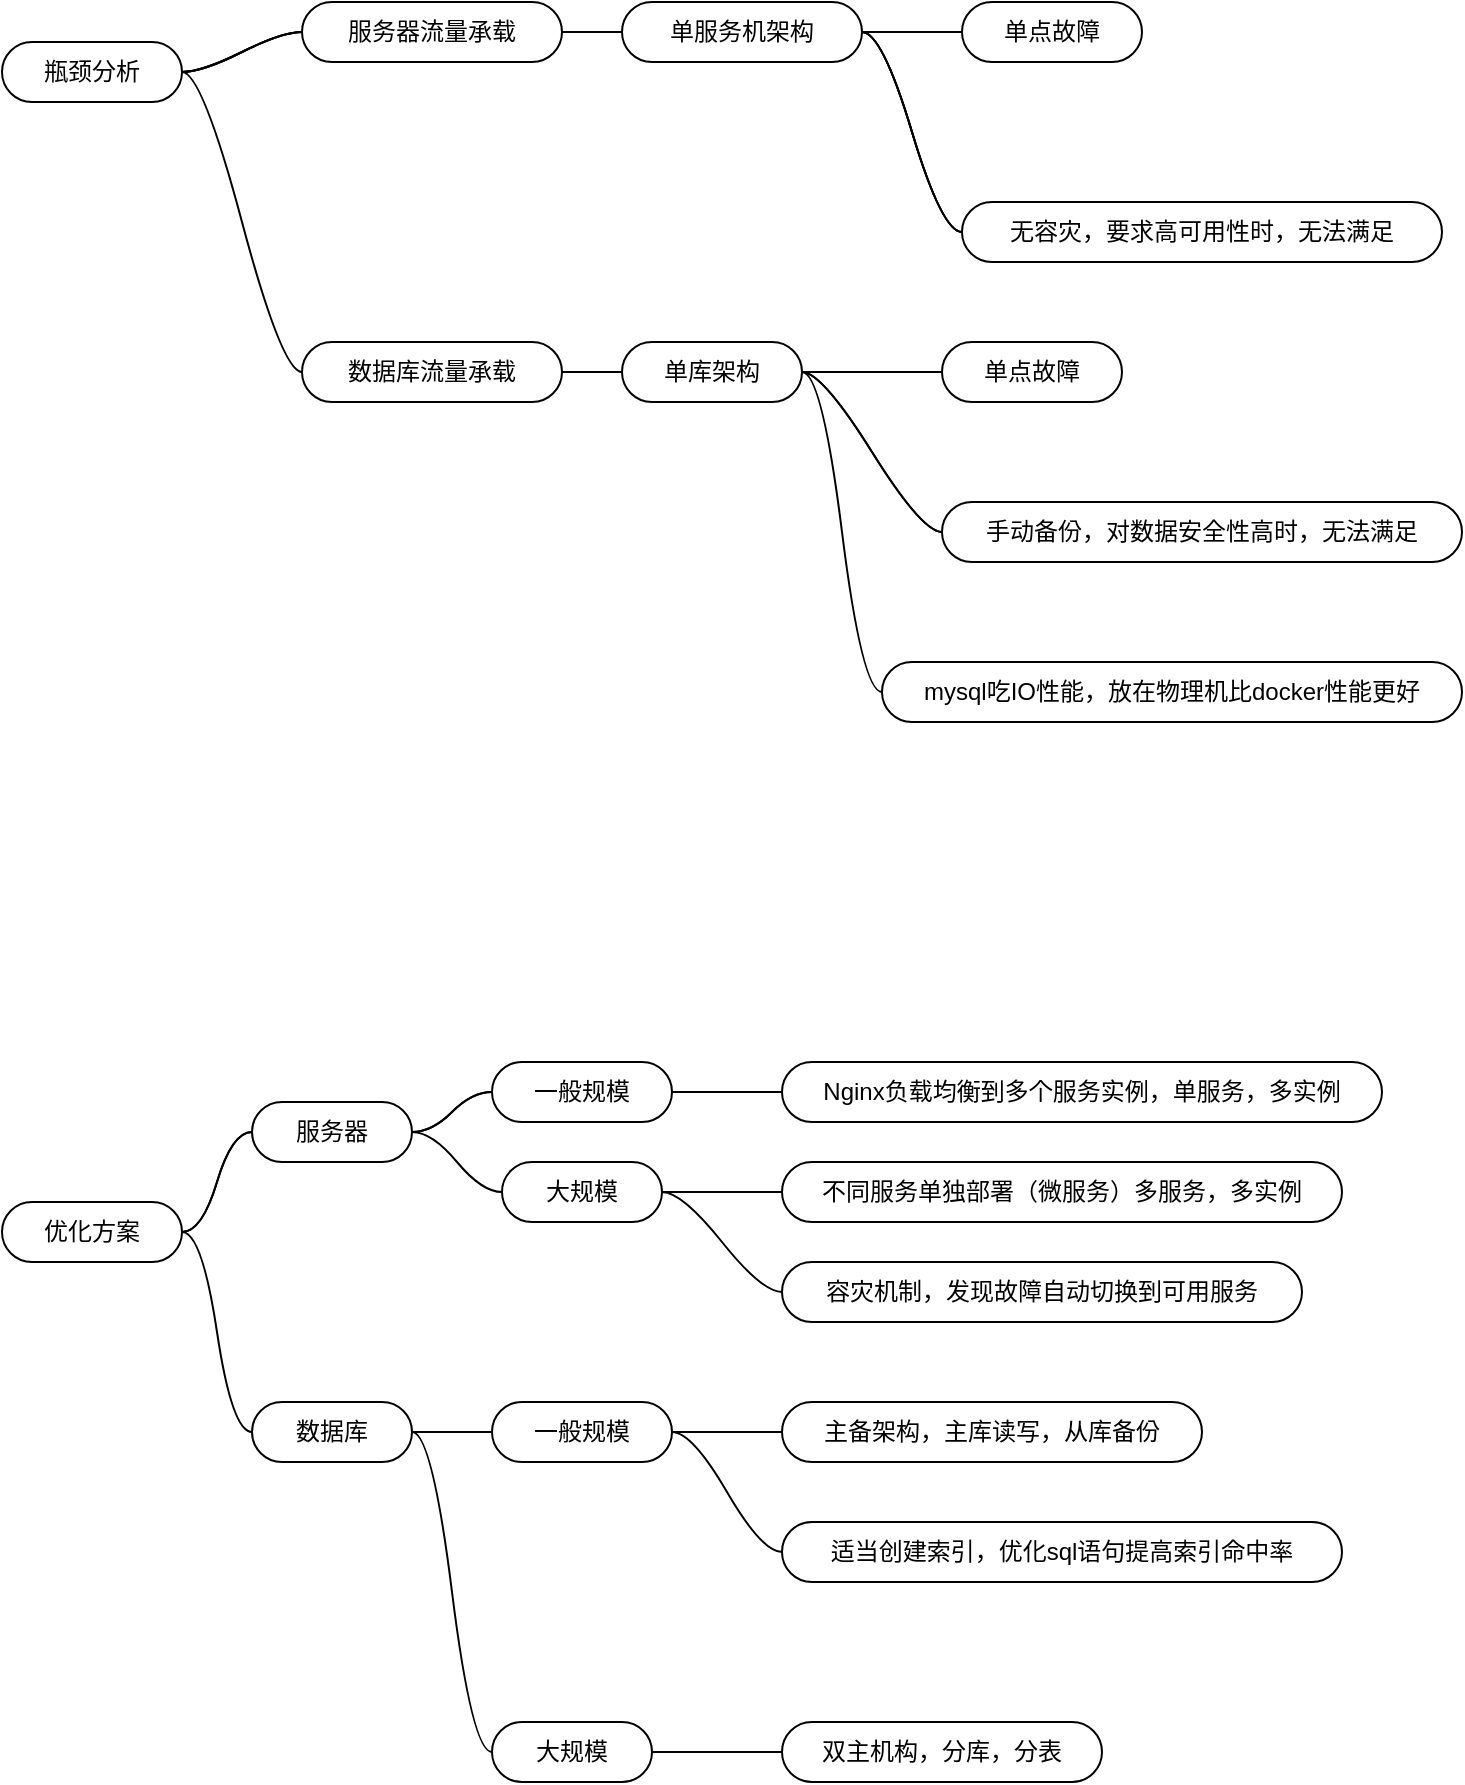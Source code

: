 <mxfile version="21.3.7" type="github">
  <diagram id="R2lEEEUBdFMjLlhIrx00" name="Page-1">
    <mxGraphModel dx="2225" dy="764" grid="1" gridSize="10" guides="1" tooltips="1" connect="1" arrows="1" fold="1" page="1" pageScale="1" pageWidth="850" pageHeight="1100" math="0" shadow="0" extFonts="Permanent Marker^https://fonts.googleapis.com/css?family=Permanent+Marker">
      <root>
        <mxCell id="0" />
        <mxCell id="1" parent="0" />
        <mxCell id="G05Mr0gne3w-dCdow3Co-155" value="" style="edgeStyle=entityRelationEdgeStyle;rounded=0;orthogonalLoop=1;jettySize=auto;html=1;startArrow=none;endArrow=none;segment=10;curved=1;sourcePerimeterSpacing=0;targetPerimeterSpacing=0;" edge="1" parent="1" source="G05Mr0gne3w-dCdow3Co-153" target="G05Mr0gne3w-dCdow3Co-154">
          <mxGeometry relative="1" as="geometry" />
        </mxCell>
        <mxCell id="G05Mr0gne3w-dCdow3Co-156" value="" style="edgeStyle=entityRelationEdgeStyle;rounded=0;orthogonalLoop=1;jettySize=auto;html=1;startArrow=none;endArrow=none;segment=10;curved=1;sourcePerimeterSpacing=0;targetPerimeterSpacing=0;" edge="1" parent="1" source="G05Mr0gne3w-dCdow3Co-153" target="G05Mr0gne3w-dCdow3Co-154">
          <mxGeometry relative="1" as="geometry" />
        </mxCell>
        <mxCell id="G05Mr0gne3w-dCdow3Co-157" value="" style="edgeStyle=entityRelationEdgeStyle;rounded=0;orthogonalLoop=1;jettySize=auto;html=1;startArrow=none;endArrow=none;segment=10;curved=1;sourcePerimeterSpacing=0;targetPerimeterSpacing=0;" edge="1" parent="1" source="G05Mr0gne3w-dCdow3Co-153" target="G05Mr0gne3w-dCdow3Co-154">
          <mxGeometry relative="1" as="geometry" />
        </mxCell>
        <mxCell id="G05Mr0gne3w-dCdow3Co-159" value="" style="edgeStyle=entityRelationEdgeStyle;rounded=0;orthogonalLoop=1;jettySize=auto;html=1;startArrow=none;endArrow=none;segment=10;curved=1;sourcePerimeterSpacing=0;targetPerimeterSpacing=0;" edge="1" parent="1" source="G05Mr0gne3w-dCdow3Co-153" target="G05Mr0gne3w-dCdow3Co-158">
          <mxGeometry relative="1" as="geometry" />
        </mxCell>
        <mxCell id="G05Mr0gne3w-dCdow3Co-153" value="瓶颈分析" style="whiteSpace=wrap;html=1;rounded=1;arcSize=50;align=center;verticalAlign=middle;strokeWidth=1;autosize=1;spacing=4;treeFolding=1;treeMoving=1;newEdgeStyle={&quot;edgeStyle&quot;:&quot;entityRelationEdgeStyle&quot;,&quot;startArrow&quot;:&quot;none&quot;,&quot;endArrow&quot;:&quot;none&quot;,&quot;segment&quot;:10,&quot;curved&quot;:1,&quot;sourcePerimeterSpacing&quot;:0,&quot;targetPerimeterSpacing&quot;:0};" vertex="1" parent="1">
          <mxGeometry x="-70" y="90" width="90" height="30" as="geometry" />
        </mxCell>
        <mxCell id="G05Mr0gne3w-dCdow3Co-161" value="" style="edgeStyle=entityRelationEdgeStyle;rounded=0;orthogonalLoop=1;jettySize=auto;html=1;startArrow=none;endArrow=none;segment=10;curved=1;sourcePerimeterSpacing=0;targetPerimeterSpacing=0;" edge="1" parent="1" source="G05Mr0gne3w-dCdow3Co-154" target="G05Mr0gne3w-dCdow3Co-160">
          <mxGeometry relative="1" as="geometry" />
        </mxCell>
        <mxCell id="G05Mr0gne3w-dCdow3Co-162" value="" style="edgeStyle=entityRelationEdgeStyle;rounded=0;orthogonalLoop=1;jettySize=auto;html=1;startArrow=none;endArrow=none;segment=10;curved=1;sourcePerimeterSpacing=0;targetPerimeterSpacing=0;" edge="1" parent="1" source="G05Mr0gne3w-dCdow3Co-154" target="G05Mr0gne3w-dCdow3Co-160">
          <mxGeometry relative="1" as="geometry" />
        </mxCell>
        <mxCell id="G05Mr0gne3w-dCdow3Co-154" value="服务器流量承载" style="whiteSpace=wrap;html=1;rounded=1;arcSize=50;align=center;verticalAlign=middle;strokeWidth=1;autosize=1;spacing=4;treeFolding=1;treeMoving=1;newEdgeStyle={&quot;edgeStyle&quot;:&quot;entityRelationEdgeStyle&quot;,&quot;startArrow&quot;:&quot;none&quot;,&quot;endArrow&quot;:&quot;none&quot;,&quot;segment&quot;:10,&quot;curved&quot;:1,&quot;sourcePerimeterSpacing&quot;:0,&quot;targetPerimeterSpacing&quot;:0};" vertex="1" parent="1">
          <mxGeometry x="80" y="70" width="130" height="30" as="geometry" />
        </mxCell>
        <mxCell id="G05Mr0gne3w-dCdow3Co-173" value="" style="edgeStyle=entityRelationEdgeStyle;rounded=0;orthogonalLoop=1;jettySize=auto;html=1;startArrow=none;endArrow=none;segment=10;curved=1;sourcePerimeterSpacing=0;targetPerimeterSpacing=0;" edge="1" parent="1" source="G05Mr0gne3w-dCdow3Co-158" target="G05Mr0gne3w-dCdow3Co-172">
          <mxGeometry relative="1" as="geometry" />
        </mxCell>
        <mxCell id="G05Mr0gne3w-dCdow3Co-158" value="数据库流量承载" style="whiteSpace=wrap;html=1;rounded=1;arcSize=50;align=center;verticalAlign=middle;strokeWidth=1;autosize=1;spacing=4;treeFolding=1;treeMoving=1;newEdgeStyle={&quot;edgeStyle&quot;:&quot;entityRelationEdgeStyle&quot;,&quot;startArrow&quot;:&quot;none&quot;,&quot;endArrow&quot;:&quot;none&quot;,&quot;segment&quot;:10,&quot;curved&quot;:1,&quot;sourcePerimeterSpacing&quot;:0,&quot;targetPerimeterSpacing&quot;:0};" vertex="1" parent="1">
          <mxGeometry x="80" y="240" width="130" height="30" as="geometry" />
        </mxCell>
        <mxCell id="G05Mr0gne3w-dCdow3Co-166" value="" style="edgeStyle=entityRelationEdgeStyle;rounded=0;orthogonalLoop=1;jettySize=auto;html=1;startArrow=none;endArrow=none;segment=10;curved=1;sourcePerimeterSpacing=0;targetPerimeterSpacing=0;" edge="1" parent="1" source="G05Mr0gne3w-dCdow3Co-160" target="G05Mr0gne3w-dCdow3Co-165">
          <mxGeometry relative="1" as="geometry" />
        </mxCell>
        <mxCell id="G05Mr0gne3w-dCdow3Co-170" value="" style="edgeStyle=entityRelationEdgeStyle;rounded=0;orthogonalLoop=1;jettySize=auto;html=1;startArrow=none;endArrow=none;segment=10;curved=1;sourcePerimeterSpacing=0;targetPerimeterSpacing=0;" edge="1" parent="1" source="G05Mr0gne3w-dCdow3Co-160" target="G05Mr0gne3w-dCdow3Co-167">
          <mxGeometry relative="1" as="geometry" />
        </mxCell>
        <mxCell id="G05Mr0gne3w-dCdow3Co-187" value="" style="edgeStyle=entityRelationEdgeStyle;rounded=0;orthogonalLoop=1;jettySize=auto;html=1;startArrow=none;endArrow=none;segment=10;curved=1;sourcePerimeterSpacing=0;targetPerimeterSpacing=0;" edge="1" parent="1" source="G05Mr0gne3w-dCdow3Co-160" target="G05Mr0gne3w-dCdow3Co-167">
          <mxGeometry relative="1" as="geometry" />
        </mxCell>
        <mxCell id="G05Mr0gne3w-dCdow3Co-189" value="" style="edgeStyle=entityRelationEdgeStyle;rounded=0;orthogonalLoop=1;jettySize=auto;html=1;startArrow=none;endArrow=none;segment=10;curved=1;sourcePerimeterSpacing=0;targetPerimeterSpacing=0;" edge="1" parent="1" source="G05Mr0gne3w-dCdow3Co-160" target="G05Mr0gne3w-dCdow3Co-167">
          <mxGeometry relative="1" as="geometry" />
        </mxCell>
        <mxCell id="G05Mr0gne3w-dCdow3Co-160" value="单服务机架构" style="whiteSpace=wrap;html=1;rounded=1;arcSize=50;align=center;verticalAlign=middle;strokeWidth=1;autosize=1;spacing=4;treeFolding=1;treeMoving=1;newEdgeStyle={&quot;edgeStyle&quot;:&quot;entityRelationEdgeStyle&quot;,&quot;startArrow&quot;:&quot;none&quot;,&quot;endArrow&quot;:&quot;none&quot;,&quot;segment&quot;:10,&quot;curved&quot;:1,&quot;sourcePerimeterSpacing&quot;:0,&quot;targetPerimeterSpacing&quot;:0};" vertex="1" parent="1">
          <mxGeometry x="240" y="70" width="120" height="30" as="geometry" />
        </mxCell>
        <mxCell id="G05Mr0gne3w-dCdow3Co-165" value="单点故障" style="whiteSpace=wrap;html=1;rounded=1;arcSize=50;align=center;verticalAlign=middle;strokeWidth=1;autosize=1;spacing=4;treeFolding=1;treeMoving=1;newEdgeStyle={&quot;edgeStyle&quot;:&quot;entityRelationEdgeStyle&quot;,&quot;startArrow&quot;:&quot;none&quot;,&quot;endArrow&quot;:&quot;none&quot;,&quot;segment&quot;:10,&quot;curved&quot;:1,&quot;sourcePerimeterSpacing&quot;:0,&quot;targetPerimeterSpacing&quot;:0};" vertex="1" parent="1">
          <mxGeometry x="410" y="70" width="90" height="30" as="geometry" />
        </mxCell>
        <mxCell id="G05Mr0gne3w-dCdow3Co-167" value="无容灾，要求高可用性时，无法满足" style="whiteSpace=wrap;html=1;rounded=1;arcSize=50;align=center;verticalAlign=middle;strokeWidth=1;autosize=1;spacing=4;treeFolding=1;treeMoving=1;newEdgeStyle={&quot;edgeStyle&quot;:&quot;entityRelationEdgeStyle&quot;,&quot;startArrow&quot;:&quot;none&quot;,&quot;endArrow&quot;:&quot;none&quot;,&quot;segment&quot;:10,&quot;curved&quot;:1,&quot;sourcePerimeterSpacing&quot;:0,&quot;targetPerimeterSpacing&quot;:0};" vertex="1" parent="1">
          <mxGeometry x="410" y="170" width="240" height="30" as="geometry" />
        </mxCell>
        <mxCell id="G05Mr0gne3w-dCdow3Co-175" value="" style="edgeStyle=entityRelationEdgeStyle;rounded=0;orthogonalLoop=1;jettySize=auto;html=1;startArrow=none;endArrow=none;segment=10;curved=1;sourcePerimeterSpacing=0;targetPerimeterSpacing=0;" edge="1" parent="1" source="G05Mr0gne3w-dCdow3Co-172" target="G05Mr0gne3w-dCdow3Co-174">
          <mxGeometry relative="1" as="geometry" />
        </mxCell>
        <mxCell id="G05Mr0gne3w-dCdow3Co-181" value="" style="edgeStyle=entityRelationEdgeStyle;rounded=0;orthogonalLoop=1;jettySize=auto;html=1;startArrow=none;endArrow=none;segment=10;curved=1;sourcePerimeterSpacing=0;targetPerimeterSpacing=0;" edge="1" parent="1" source="G05Mr0gne3w-dCdow3Co-172" target="G05Mr0gne3w-dCdow3Co-180">
          <mxGeometry relative="1" as="geometry" />
        </mxCell>
        <mxCell id="G05Mr0gne3w-dCdow3Co-184" value="" style="edgeStyle=entityRelationEdgeStyle;rounded=0;orthogonalLoop=1;jettySize=auto;html=1;startArrow=none;endArrow=none;segment=10;curved=1;sourcePerimeterSpacing=0;targetPerimeterSpacing=0;" edge="1" parent="1" source="G05Mr0gne3w-dCdow3Co-172" target="G05Mr0gne3w-dCdow3Co-180">
          <mxGeometry relative="1" as="geometry" />
        </mxCell>
        <mxCell id="G05Mr0gne3w-dCdow3Co-185" value="" style="edgeStyle=entityRelationEdgeStyle;rounded=0;orthogonalLoop=1;jettySize=auto;html=1;startArrow=none;endArrow=none;segment=10;curved=1;sourcePerimeterSpacing=0;targetPerimeterSpacing=0;" edge="1" parent="1" source="G05Mr0gne3w-dCdow3Co-172" target="G05Mr0gne3w-dCdow3Co-183">
          <mxGeometry relative="1" as="geometry" />
        </mxCell>
        <mxCell id="G05Mr0gne3w-dCdow3Co-172" value="单库架构" style="whiteSpace=wrap;html=1;rounded=1;arcSize=50;align=center;verticalAlign=middle;strokeWidth=1;autosize=1;spacing=4;treeFolding=1;treeMoving=1;newEdgeStyle={&quot;edgeStyle&quot;:&quot;entityRelationEdgeStyle&quot;,&quot;startArrow&quot;:&quot;none&quot;,&quot;endArrow&quot;:&quot;none&quot;,&quot;segment&quot;:10,&quot;curved&quot;:1,&quot;sourcePerimeterSpacing&quot;:0,&quot;targetPerimeterSpacing&quot;:0};" vertex="1" parent="1">
          <mxGeometry x="240" y="240" width="90" height="30" as="geometry" />
        </mxCell>
        <mxCell id="G05Mr0gne3w-dCdow3Co-174" value="单点故障" style="whiteSpace=wrap;html=1;rounded=1;arcSize=50;align=center;verticalAlign=middle;strokeWidth=1;autosize=1;spacing=4;treeFolding=1;treeMoving=1;newEdgeStyle={&quot;edgeStyle&quot;:&quot;entityRelationEdgeStyle&quot;,&quot;startArrow&quot;:&quot;none&quot;,&quot;endArrow&quot;:&quot;none&quot;,&quot;segment&quot;:10,&quot;curved&quot;:1,&quot;sourcePerimeterSpacing&quot;:0,&quot;targetPerimeterSpacing&quot;:0};" vertex="1" parent="1">
          <mxGeometry x="400" y="240" width="90" height="30" as="geometry" />
        </mxCell>
        <mxCell id="G05Mr0gne3w-dCdow3Co-180" value="手动备份，对数据安全性高时，无法满足" style="whiteSpace=wrap;html=1;rounded=1;arcSize=50;align=center;verticalAlign=middle;strokeWidth=1;autosize=1;spacing=4;treeFolding=1;treeMoving=1;newEdgeStyle={&quot;edgeStyle&quot;:&quot;entityRelationEdgeStyle&quot;,&quot;startArrow&quot;:&quot;none&quot;,&quot;endArrow&quot;:&quot;none&quot;,&quot;segment&quot;:10,&quot;curved&quot;:1,&quot;sourcePerimeterSpacing&quot;:0,&quot;targetPerimeterSpacing&quot;:0};" vertex="1" parent="1">
          <mxGeometry x="400" y="320" width="260" height="30" as="geometry" />
        </mxCell>
        <mxCell id="G05Mr0gne3w-dCdow3Co-183" value="mysql吃IO性能，放在物理机比docker性能更好" style="whiteSpace=wrap;html=1;rounded=1;arcSize=50;align=center;verticalAlign=middle;strokeWidth=1;autosize=1;spacing=4;treeFolding=1;treeMoving=1;newEdgeStyle={&quot;edgeStyle&quot;:&quot;entityRelationEdgeStyle&quot;,&quot;startArrow&quot;:&quot;none&quot;,&quot;endArrow&quot;:&quot;none&quot;,&quot;segment&quot;:10,&quot;curved&quot;:1,&quot;sourcePerimeterSpacing&quot;:0,&quot;targetPerimeterSpacing&quot;:0};" vertex="1" parent="1">
          <mxGeometry x="370" y="400" width="290" height="30" as="geometry" />
        </mxCell>
        <mxCell id="G05Mr0gne3w-dCdow3Co-199" value="" style="edgeStyle=entityRelationEdgeStyle;rounded=0;orthogonalLoop=1;jettySize=auto;html=1;startArrow=none;endArrow=none;segment=10;curved=1;sourcePerimeterSpacing=0;targetPerimeterSpacing=0;" edge="1" parent="1" source="G05Mr0gne3w-dCdow3Co-197" target="G05Mr0gne3w-dCdow3Co-198">
          <mxGeometry relative="1" as="geometry" />
        </mxCell>
        <mxCell id="G05Mr0gne3w-dCdow3Co-200" value="" style="edgeStyle=entityRelationEdgeStyle;rounded=0;orthogonalLoop=1;jettySize=auto;html=1;startArrow=none;endArrow=none;segment=10;curved=1;sourcePerimeterSpacing=0;targetPerimeterSpacing=0;" edge="1" parent="1" source="G05Mr0gne3w-dCdow3Co-197" target="G05Mr0gne3w-dCdow3Co-198">
          <mxGeometry relative="1" as="geometry" />
        </mxCell>
        <mxCell id="G05Mr0gne3w-dCdow3Co-202" value="" style="edgeStyle=entityRelationEdgeStyle;rounded=0;orthogonalLoop=1;jettySize=auto;html=1;startArrow=none;endArrow=none;segment=10;curved=1;sourcePerimeterSpacing=0;targetPerimeterSpacing=0;" edge="1" parent="1" source="G05Mr0gne3w-dCdow3Co-197" target="G05Mr0gne3w-dCdow3Co-201">
          <mxGeometry relative="1" as="geometry" />
        </mxCell>
        <mxCell id="G05Mr0gne3w-dCdow3Co-197" value="优化方案" style="whiteSpace=wrap;html=1;rounded=1;arcSize=50;align=center;verticalAlign=middle;strokeWidth=1;autosize=1;spacing=4;treeFolding=1;treeMoving=1;newEdgeStyle={&quot;edgeStyle&quot;:&quot;entityRelationEdgeStyle&quot;,&quot;startArrow&quot;:&quot;none&quot;,&quot;endArrow&quot;:&quot;none&quot;,&quot;segment&quot;:10,&quot;curved&quot;:1,&quot;sourcePerimeterSpacing&quot;:0,&quot;targetPerimeterSpacing&quot;:0};" vertex="1" parent="1">
          <mxGeometry x="-70" y="670" width="90" height="30" as="geometry" />
        </mxCell>
        <mxCell id="G05Mr0gne3w-dCdow3Co-204" value="" style="edgeStyle=entityRelationEdgeStyle;rounded=0;orthogonalLoop=1;jettySize=auto;html=1;startArrow=none;endArrow=none;segment=10;curved=1;sourcePerimeterSpacing=0;targetPerimeterSpacing=0;" edge="1" parent="1" source="G05Mr0gne3w-dCdow3Co-198" target="G05Mr0gne3w-dCdow3Co-203">
          <mxGeometry relative="1" as="geometry" />
        </mxCell>
        <mxCell id="G05Mr0gne3w-dCdow3Co-205" value="" style="edgeStyle=entityRelationEdgeStyle;rounded=0;orthogonalLoop=1;jettySize=auto;html=1;startArrow=none;endArrow=none;segment=10;curved=1;sourcePerimeterSpacing=0;targetPerimeterSpacing=0;" edge="1" parent="1" source="G05Mr0gne3w-dCdow3Co-198" target="G05Mr0gne3w-dCdow3Co-203">
          <mxGeometry relative="1" as="geometry" />
        </mxCell>
        <mxCell id="G05Mr0gne3w-dCdow3Co-207" value="" style="edgeStyle=entityRelationEdgeStyle;rounded=0;orthogonalLoop=1;jettySize=auto;html=1;startArrow=none;endArrow=none;segment=10;curved=1;sourcePerimeterSpacing=0;targetPerimeterSpacing=0;" edge="1" parent="1" source="G05Mr0gne3w-dCdow3Co-198" target="G05Mr0gne3w-dCdow3Co-206">
          <mxGeometry relative="1" as="geometry" />
        </mxCell>
        <mxCell id="G05Mr0gne3w-dCdow3Co-198" value="服务器" style="whiteSpace=wrap;html=1;rounded=1;arcSize=50;align=center;verticalAlign=middle;strokeWidth=1;autosize=1;spacing=4;treeFolding=1;treeMoving=1;newEdgeStyle={&quot;edgeStyle&quot;:&quot;entityRelationEdgeStyle&quot;,&quot;startArrow&quot;:&quot;none&quot;,&quot;endArrow&quot;:&quot;none&quot;,&quot;segment&quot;:10,&quot;curved&quot;:1,&quot;sourcePerimeterSpacing&quot;:0,&quot;targetPerimeterSpacing&quot;:0};" vertex="1" parent="1">
          <mxGeometry x="55" y="620" width="80" height="30" as="geometry" />
        </mxCell>
        <mxCell id="G05Mr0gne3w-dCdow3Co-222" value="" style="edgeStyle=entityRelationEdgeStyle;rounded=0;orthogonalLoop=1;jettySize=auto;html=1;startArrow=none;endArrow=none;segment=10;curved=1;sourcePerimeterSpacing=0;targetPerimeterSpacing=0;" edge="1" parent="1" source="G05Mr0gne3w-dCdow3Co-201" target="G05Mr0gne3w-dCdow3Co-221">
          <mxGeometry relative="1" as="geometry" />
        </mxCell>
        <mxCell id="G05Mr0gne3w-dCdow3Co-225" value="" style="edgeStyle=entityRelationEdgeStyle;rounded=0;orthogonalLoop=1;jettySize=auto;html=1;startArrow=none;endArrow=none;segment=10;curved=1;sourcePerimeterSpacing=0;targetPerimeterSpacing=0;" edge="1" parent="1" source="G05Mr0gne3w-dCdow3Co-201" target="G05Mr0gne3w-dCdow3Co-223">
          <mxGeometry relative="1" as="geometry" />
        </mxCell>
        <mxCell id="G05Mr0gne3w-dCdow3Co-201" value="数据库" style="whiteSpace=wrap;html=1;rounded=1;arcSize=50;align=center;verticalAlign=middle;strokeWidth=1;autosize=1;spacing=4;treeFolding=1;treeMoving=1;newEdgeStyle={&quot;edgeStyle&quot;:&quot;entityRelationEdgeStyle&quot;,&quot;startArrow&quot;:&quot;none&quot;,&quot;endArrow&quot;:&quot;none&quot;,&quot;segment&quot;:10,&quot;curved&quot;:1,&quot;sourcePerimeterSpacing&quot;:0,&quot;targetPerimeterSpacing&quot;:0};" vertex="1" parent="1">
          <mxGeometry x="55" y="770" width="80" height="30" as="geometry" />
        </mxCell>
        <mxCell id="G05Mr0gne3w-dCdow3Co-209" value="" style="edgeStyle=entityRelationEdgeStyle;rounded=0;orthogonalLoop=1;jettySize=auto;html=1;startArrow=none;endArrow=none;segment=10;curved=1;sourcePerimeterSpacing=0;targetPerimeterSpacing=0;" edge="1" parent="1" source="G05Mr0gne3w-dCdow3Co-203" target="G05Mr0gne3w-dCdow3Co-208">
          <mxGeometry relative="1" as="geometry" />
        </mxCell>
        <mxCell id="G05Mr0gne3w-dCdow3Co-203" value="一般规模" style="whiteSpace=wrap;html=1;rounded=1;arcSize=50;align=center;verticalAlign=middle;strokeWidth=1;autosize=1;spacing=4;treeFolding=1;treeMoving=1;newEdgeStyle={&quot;edgeStyle&quot;:&quot;entityRelationEdgeStyle&quot;,&quot;startArrow&quot;:&quot;none&quot;,&quot;endArrow&quot;:&quot;none&quot;,&quot;segment&quot;:10,&quot;curved&quot;:1,&quot;sourcePerimeterSpacing&quot;:0,&quot;targetPerimeterSpacing&quot;:0};" vertex="1" parent="1">
          <mxGeometry x="175" y="600" width="90" height="30" as="geometry" />
        </mxCell>
        <mxCell id="G05Mr0gne3w-dCdow3Co-213" value="" style="edgeStyle=entityRelationEdgeStyle;rounded=0;orthogonalLoop=1;jettySize=auto;html=1;startArrow=none;endArrow=none;segment=10;curved=1;sourcePerimeterSpacing=0;targetPerimeterSpacing=0;" edge="1" parent="1" source="G05Mr0gne3w-dCdow3Co-206" target="G05Mr0gne3w-dCdow3Co-212">
          <mxGeometry relative="1" as="geometry" />
        </mxCell>
        <mxCell id="G05Mr0gne3w-dCdow3Co-216" value="" style="edgeStyle=entityRelationEdgeStyle;rounded=0;orthogonalLoop=1;jettySize=auto;html=1;startArrow=none;endArrow=none;segment=10;curved=1;sourcePerimeterSpacing=0;targetPerimeterSpacing=0;" edge="1" parent="1" source="G05Mr0gne3w-dCdow3Co-206" target="G05Mr0gne3w-dCdow3Co-212">
          <mxGeometry relative="1" as="geometry" />
        </mxCell>
        <mxCell id="G05Mr0gne3w-dCdow3Co-217" value="" style="edgeStyle=entityRelationEdgeStyle;rounded=0;orthogonalLoop=1;jettySize=auto;html=1;startArrow=none;endArrow=none;segment=10;curved=1;sourcePerimeterSpacing=0;targetPerimeterSpacing=0;" edge="1" parent="1" source="G05Mr0gne3w-dCdow3Co-206" target="G05Mr0gne3w-dCdow3Co-215">
          <mxGeometry relative="1" as="geometry" />
        </mxCell>
        <mxCell id="G05Mr0gne3w-dCdow3Co-206" value="大规模" style="whiteSpace=wrap;html=1;rounded=1;arcSize=50;align=center;verticalAlign=middle;strokeWidth=1;autosize=1;spacing=4;treeFolding=1;treeMoving=1;newEdgeStyle={&quot;edgeStyle&quot;:&quot;entityRelationEdgeStyle&quot;,&quot;startArrow&quot;:&quot;none&quot;,&quot;endArrow&quot;:&quot;none&quot;,&quot;segment&quot;:10,&quot;curved&quot;:1,&quot;sourcePerimeterSpacing&quot;:0,&quot;targetPerimeterSpacing&quot;:0};" vertex="1" parent="1">
          <mxGeometry x="180" y="650" width="80" height="30" as="geometry" />
        </mxCell>
        <mxCell id="G05Mr0gne3w-dCdow3Co-208" value="Nginx负载均衡到多个服务实例，单服务，多实例" style="whiteSpace=wrap;html=1;rounded=1;arcSize=50;align=center;verticalAlign=middle;strokeWidth=1;autosize=1;spacing=4;treeFolding=1;treeMoving=1;newEdgeStyle={&quot;edgeStyle&quot;:&quot;entityRelationEdgeStyle&quot;,&quot;startArrow&quot;:&quot;none&quot;,&quot;endArrow&quot;:&quot;none&quot;,&quot;segment&quot;:10,&quot;curved&quot;:1,&quot;sourcePerimeterSpacing&quot;:0,&quot;targetPerimeterSpacing&quot;:0};" vertex="1" parent="1">
          <mxGeometry x="320" y="600" width="300" height="30" as="geometry" />
        </mxCell>
        <mxCell id="G05Mr0gne3w-dCdow3Co-212" value="不同服务单独部署（微服务）多服务，多实例" style="whiteSpace=wrap;html=1;rounded=1;arcSize=50;align=center;verticalAlign=middle;strokeWidth=1;autosize=1;spacing=4;treeFolding=1;treeMoving=1;newEdgeStyle={&quot;edgeStyle&quot;:&quot;entityRelationEdgeStyle&quot;,&quot;startArrow&quot;:&quot;none&quot;,&quot;endArrow&quot;:&quot;none&quot;,&quot;segment&quot;:10,&quot;curved&quot;:1,&quot;sourcePerimeterSpacing&quot;:0,&quot;targetPerimeterSpacing&quot;:0};" vertex="1" parent="1">
          <mxGeometry x="320" y="650" width="280" height="30" as="geometry" />
        </mxCell>
        <mxCell id="G05Mr0gne3w-dCdow3Co-215" value="容灾机制，发现故障自动切换到可用服务" style="whiteSpace=wrap;html=1;rounded=1;arcSize=50;align=center;verticalAlign=middle;strokeWidth=1;autosize=1;spacing=4;treeFolding=1;treeMoving=1;newEdgeStyle={&quot;edgeStyle&quot;:&quot;entityRelationEdgeStyle&quot;,&quot;startArrow&quot;:&quot;none&quot;,&quot;endArrow&quot;:&quot;none&quot;,&quot;segment&quot;:10,&quot;curved&quot;:1,&quot;sourcePerimeterSpacing&quot;:0,&quot;targetPerimeterSpacing&quot;:0};" vertex="1" parent="1">
          <mxGeometry x="320" y="700" width="260" height="30" as="geometry" />
        </mxCell>
        <mxCell id="G05Mr0gne3w-dCdow3Co-227" value="" style="edgeStyle=entityRelationEdgeStyle;rounded=0;orthogonalLoop=1;jettySize=auto;html=1;startArrow=none;endArrow=none;segment=10;curved=1;sourcePerimeterSpacing=0;targetPerimeterSpacing=0;" edge="1" parent="1" source="G05Mr0gne3w-dCdow3Co-221" target="G05Mr0gne3w-dCdow3Co-226">
          <mxGeometry relative="1" as="geometry" />
        </mxCell>
        <mxCell id="G05Mr0gne3w-dCdow3Co-232" value="" style="edgeStyle=entityRelationEdgeStyle;rounded=0;orthogonalLoop=1;jettySize=auto;html=1;startArrow=none;endArrow=none;segment=10;curved=1;sourcePerimeterSpacing=0;targetPerimeterSpacing=0;" edge="1" parent="1" source="G05Mr0gne3w-dCdow3Co-221" target="G05Mr0gne3w-dCdow3Co-231">
          <mxGeometry relative="1" as="geometry" />
        </mxCell>
        <mxCell id="G05Mr0gne3w-dCdow3Co-221" value="一般规模" style="whiteSpace=wrap;html=1;rounded=1;arcSize=50;align=center;verticalAlign=middle;strokeWidth=1;autosize=1;spacing=4;treeFolding=1;treeMoving=1;newEdgeStyle={&quot;edgeStyle&quot;:&quot;entityRelationEdgeStyle&quot;,&quot;startArrow&quot;:&quot;none&quot;,&quot;endArrow&quot;:&quot;none&quot;,&quot;segment&quot;:10,&quot;curved&quot;:1,&quot;sourcePerimeterSpacing&quot;:0,&quot;targetPerimeterSpacing&quot;:0};" vertex="1" parent="1">
          <mxGeometry x="175" y="770" width="90" height="30" as="geometry" />
        </mxCell>
        <mxCell id="G05Mr0gne3w-dCdow3Co-230" value="" style="edgeStyle=entityRelationEdgeStyle;rounded=0;orthogonalLoop=1;jettySize=auto;html=1;startArrow=none;endArrow=none;segment=10;curved=1;sourcePerimeterSpacing=0;targetPerimeterSpacing=0;" edge="1" parent="1" source="G05Mr0gne3w-dCdow3Co-223" target="G05Mr0gne3w-dCdow3Co-229">
          <mxGeometry relative="1" as="geometry" />
        </mxCell>
        <mxCell id="G05Mr0gne3w-dCdow3Co-223" value="大规模" style="whiteSpace=wrap;html=1;rounded=1;arcSize=50;align=center;verticalAlign=middle;strokeWidth=1;autosize=1;spacing=4;treeFolding=1;treeMoving=1;newEdgeStyle={&quot;edgeStyle&quot;:&quot;entityRelationEdgeStyle&quot;,&quot;startArrow&quot;:&quot;none&quot;,&quot;endArrow&quot;:&quot;none&quot;,&quot;segment&quot;:10,&quot;curved&quot;:1,&quot;sourcePerimeterSpacing&quot;:0,&quot;targetPerimeterSpacing&quot;:0};" vertex="1" parent="1">
          <mxGeometry x="175" y="930" width="80" height="30" as="geometry" />
        </mxCell>
        <mxCell id="G05Mr0gne3w-dCdow3Co-226" value="主备架构，主库读写，从库备份" style="whiteSpace=wrap;html=1;rounded=1;arcSize=50;align=center;verticalAlign=middle;strokeWidth=1;autosize=1;spacing=4;treeFolding=1;treeMoving=1;newEdgeStyle={&quot;edgeStyle&quot;:&quot;entityRelationEdgeStyle&quot;,&quot;startArrow&quot;:&quot;none&quot;,&quot;endArrow&quot;:&quot;none&quot;,&quot;segment&quot;:10,&quot;curved&quot;:1,&quot;sourcePerimeterSpacing&quot;:0,&quot;targetPerimeterSpacing&quot;:0};" vertex="1" parent="1">
          <mxGeometry x="320" y="770" width="210" height="30" as="geometry" />
        </mxCell>
        <mxCell id="G05Mr0gne3w-dCdow3Co-229" value="双主机构，分库，分表" style="whiteSpace=wrap;html=1;rounded=1;arcSize=50;align=center;verticalAlign=middle;strokeWidth=1;autosize=1;spacing=4;treeFolding=1;treeMoving=1;newEdgeStyle={&quot;edgeStyle&quot;:&quot;entityRelationEdgeStyle&quot;,&quot;startArrow&quot;:&quot;none&quot;,&quot;endArrow&quot;:&quot;none&quot;,&quot;segment&quot;:10,&quot;curved&quot;:1,&quot;sourcePerimeterSpacing&quot;:0,&quot;targetPerimeterSpacing&quot;:0};" vertex="1" parent="1">
          <mxGeometry x="320" y="930" width="160" height="30" as="geometry" />
        </mxCell>
        <mxCell id="G05Mr0gne3w-dCdow3Co-231" value="适当创建索引，优化sql语句提高索引命中率" style="whiteSpace=wrap;html=1;rounded=1;arcSize=50;align=center;verticalAlign=middle;strokeWidth=1;autosize=1;spacing=4;treeFolding=1;treeMoving=1;newEdgeStyle={&quot;edgeStyle&quot;:&quot;entityRelationEdgeStyle&quot;,&quot;startArrow&quot;:&quot;none&quot;,&quot;endArrow&quot;:&quot;none&quot;,&quot;segment&quot;:10,&quot;curved&quot;:1,&quot;sourcePerimeterSpacing&quot;:0,&quot;targetPerimeterSpacing&quot;:0};" vertex="1" parent="1">
          <mxGeometry x="320" y="830" width="280" height="30" as="geometry" />
        </mxCell>
      </root>
    </mxGraphModel>
  </diagram>
</mxfile>
